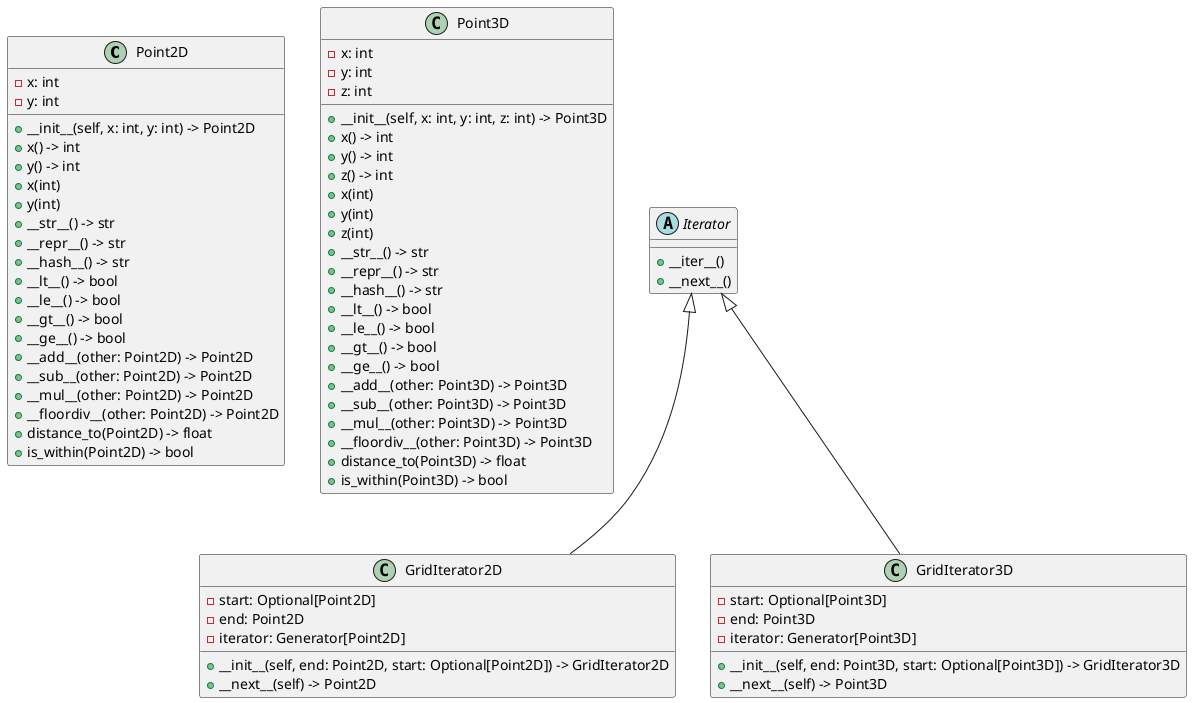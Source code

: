 @startuml "grid-point class diagram"

class Point2D {
    - x: int
    - y: int
    + __init__(self, x: int, y: int) -> Point2D
    + x() -> int
    + y() -> int
    + x(int)
    + y(int)
    + __str__() -> str
    + __repr__() -> str
    + __hash__() -> str
    + __lt__() -> bool
    + __le__() -> bool
    + __gt__() -> bool
    + __ge__() -> bool
    + __add__(other: Point2D) -> Point2D
    + __sub__(other: Point2D) -> Point2D
    + __mul__(other: Point2D) -> Point2D
    + __floordiv__(other: Point2D) -> Point2D
    + distance_to(Point2D) -> float
    + is_within(Point2D) -> bool
}

class Point3D {
    - x: int
    - y: int
    - z: int
    + __init__(self, x: int, y: int, z: int) -> Point3D
    + x() -> int
    + y() -> int
    + z() -> int
    + x(int)
    + y(int)
    + z(int)
    + __str__() -> str
    + __repr__() -> str
    + __hash__() -> str
    + __lt__() -> bool
    + __le__() -> bool
    + __gt__() -> bool
    + __ge__() -> bool
    + __add__(other: Point3D) -> Point3D
    + __sub__(other: Point3D) -> Point3D
    + __mul__(other: Point3D) -> Point3D
    + __floordiv__(other: Point3D) -> Point3D
    + distance_to(Point3D) -> float
    + is_within(Point3D) -> bool
}



abstract Iterator {
    + __iter__()
    + __next__()
}

class GridIterator2D {
    - start: Optional[Point2D]
    - end: Point2D
    - iterator: Generator[Point2D]
    + __init__(self, end: Point2D, start: Optional[Point2D]) -> GridIterator2D
    + __next__(self) -> Point2D
}

class GridIterator3D {
    - start: Optional[Point3D]
    - end: Point3D
    - iterator: Generator[Point3D]
    + __init__(self, end: Point3D, start: Optional[Point3D]) -> GridIterator3D
    + __next__(self) -> Point3D
}
Iterator <|-- GridIterator2D
Iterator <|-- GridIterator3D
@enduml